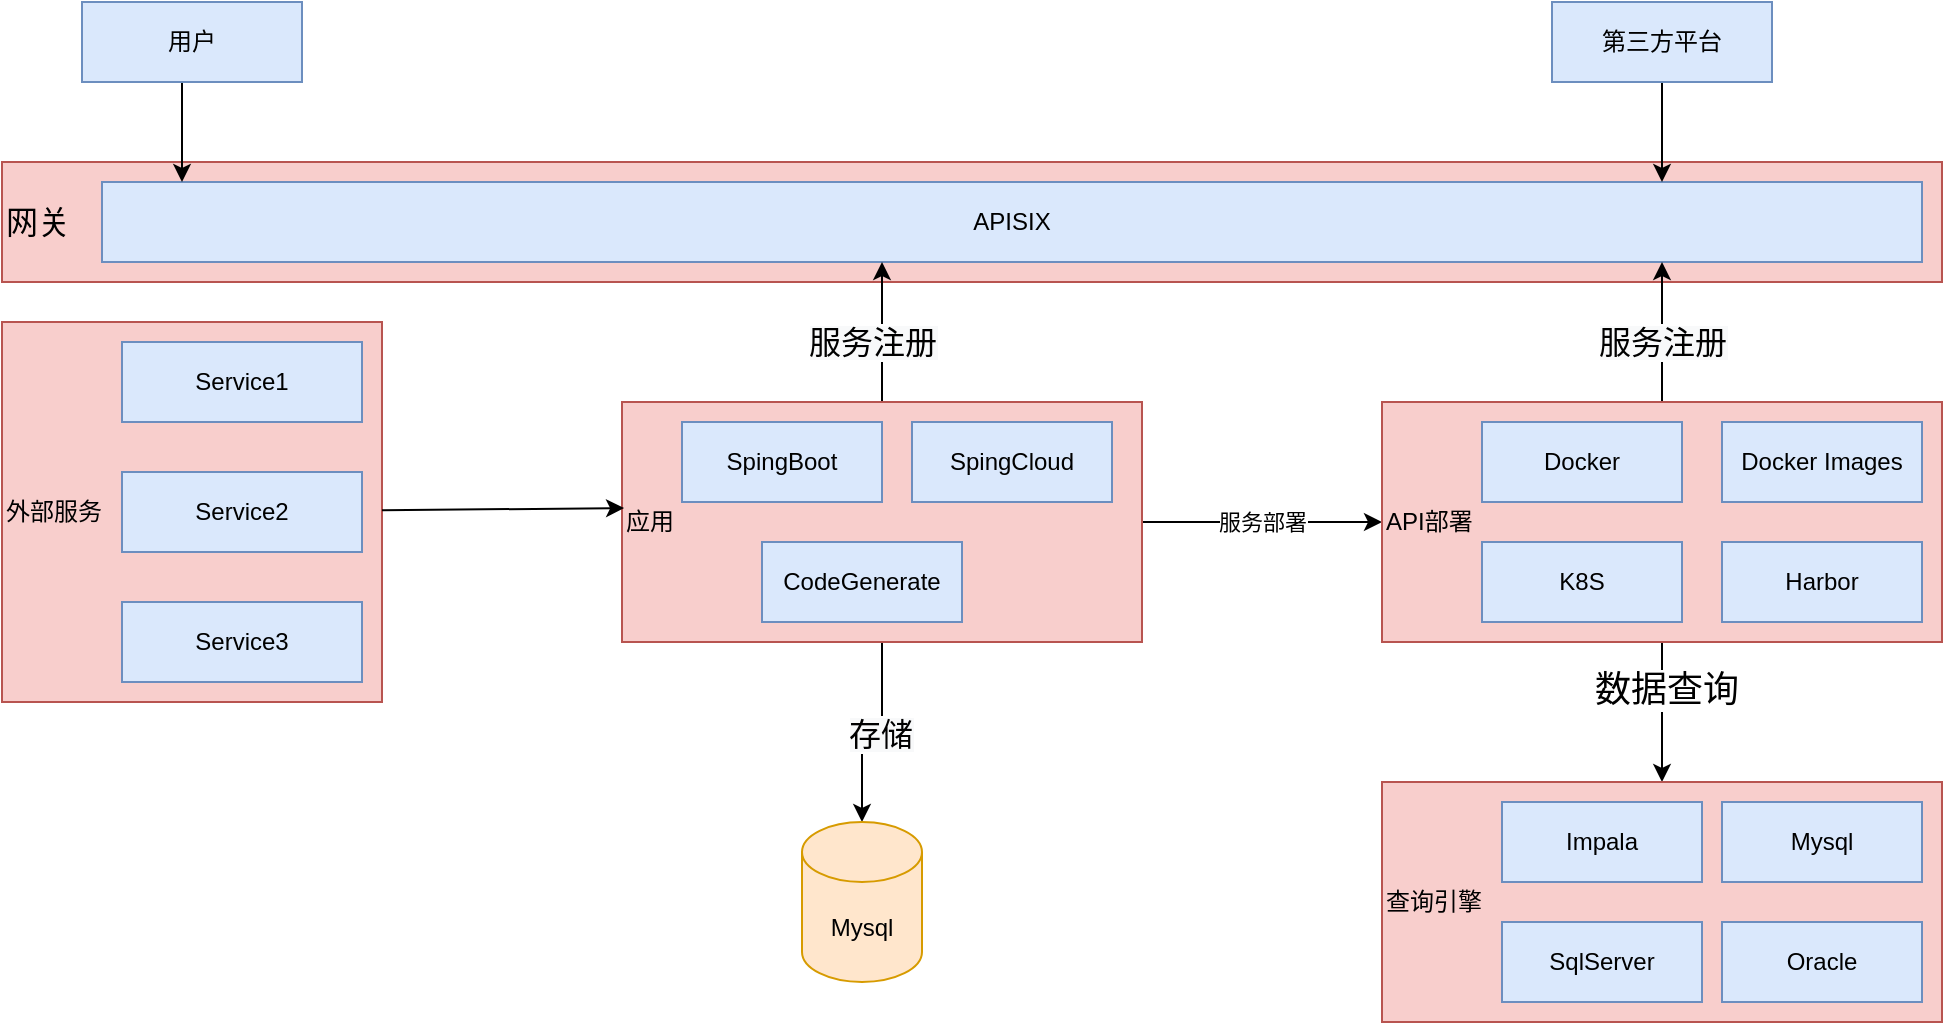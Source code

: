 <mxfile version="14.7.2" type="github">
  <diagram id="r0x-5GXP8GnMD5Ebxjs0" name="Page-1">
    <mxGraphModel dx="1113" dy="695" grid="1" gridSize="10" guides="1" tooltips="1" connect="1" arrows="1" fold="1" page="1" pageScale="1" pageWidth="827" pageHeight="1169" math="0" shadow="0">
      <root>
        <mxCell id="0" />
        <mxCell id="1" parent="0" />
        <mxCell id="jm6ivNQZs0HCPBrGzRNw-1" value="&lt;font style=&quot;font-size: 16px&quot;&gt;网关&lt;/font&gt;" style="rounded=0;whiteSpace=wrap;html=1;fillColor=#f8cecc;strokeColor=#b85450;align=left;" vertex="1" parent="1">
          <mxGeometry y="120" width="970" height="60" as="geometry" />
        </mxCell>
        <mxCell id="jm6ivNQZs0HCPBrGzRNw-2" value="APISIX" style="rounded=0;whiteSpace=wrap;html=1;fillColor=#dae8fc;strokeColor=#6c8ebf;" vertex="1" parent="1">
          <mxGeometry x="50" y="130" width="910" height="40" as="geometry" />
        </mxCell>
        <mxCell id="jm6ivNQZs0HCPBrGzRNw-7" value="" style="edgeStyle=orthogonalEdgeStyle;rounded=0;orthogonalLoop=1;jettySize=auto;html=1;" edge="1" parent="1" source="jm6ivNQZs0HCPBrGzRNw-4" target="jm6ivNQZs0HCPBrGzRNw-2">
          <mxGeometry relative="1" as="geometry">
            <Array as="points">
              <mxPoint x="90" y="90" />
              <mxPoint x="90" y="90" />
            </Array>
          </mxGeometry>
        </mxCell>
        <mxCell id="jm6ivNQZs0HCPBrGzRNw-4" value="用户" style="rounded=0;whiteSpace=wrap;html=1;fillColor=#dae8fc;strokeColor=#6c8ebf;" vertex="1" parent="1">
          <mxGeometry x="40" y="40" width="110" height="40" as="geometry" />
        </mxCell>
        <mxCell id="jm6ivNQZs0HCPBrGzRNw-51" value="" style="edgeStyle=orthogonalEdgeStyle;rounded=0;orthogonalLoop=1;jettySize=auto;html=1;" edge="1" parent="1" source="jm6ivNQZs0HCPBrGzRNw-5" target="jm6ivNQZs0HCPBrGzRNw-2">
          <mxGeometry relative="1" as="geometry">
            <Array as="points">
              <mxPoint x="835" y="130" />
              <mxPoint x="835" y="130" />
            </Array>
          </mxGeometry>
        </mxCell>
        <mxCell id="jm6ivNQZs0HCPBrGzRNw-5" value="第三方平台" style="rounded=0;whiteSpace=wrap;html=1;fillColor=#dae8fc;strokeColor=#6c8ebf;" vertex="1" parent="1">
          <mxGeometry x="775" y="40" width="110" height="40" as="geometry" />
        </mxCell>
        <mxCell id="jm6ivNQZs0HCPBrGzRNw-8" value="&lt;div&gt;&lt;span&gt;外部服务&lt;/span&gt;&lt;/div&gt;" style="whiteSpace=wrap;html=1;aspect=fixed;align=left;fillColor=#f8cecc;strokeColor=#b85450;" vertex="1" parent="1">
          <mxGeometry y="200" width="190" height="190" as="geometry" />
        </mxCell>
        <mxCell id="jm6ivNQZs0HCPBrGzRNw-9" value="Service1" style="rounded=0;whiteSpace=wrap;html=1;fillColor=#dae8fc;strokeColor=#6c8ebf;" vertex="1" parent="1">
          <mxGeometry x="60" y="210" width="120" height="40" as="geometry" />
        </mxCell>
        <mxCell id="jm6ivNQZs0HCPBrGzRNw-10" value="Service2" style="rounded=0;whiteSpace=wrap;html=1;fillColor=#dae8fc;strokeColor=#6c8ebf;" vertex="1" parent="1">
          <mxGeometry x="60" y="275" width="120" height="40" as="geometry" />
        </mxCell>
        <mxCell id="jm6ivNQZs0HCPBrGzRNw-11" value="Service3" style="rounded=0;whiteSpace=wrap;html=1;fillColor=#dae8fc;strokeColor=#6c8ebf;" vertex="1" parent="1">
          <mxGeometry x="60" y="340" width="120" height="40" as="geometry" />
        </mxCell>
        <mxCell id="jm6ivNQZs0HCPBrGzRNw-14" value="服务部署" style="edgeStyle=orthogonalEdgeStyle;rounded=0;orthogonalLoop=1;jettySize=auto;html=1;" edge="1" parent="1" source="jm6ivNQZs0HCPBrGzRNw-12" target="jm6ivNQZs0HCPBrGzRNw-13">
          <mxGeometry relative="1" as="geometry" />
        </mxCell>
        <mxCell id="jm6ivNQZs0HCPBrGzRNw-19" value="" style="edgeStyle=orthogonalEdgeStyle;rounded=0;orthogonalLoop=1;jettySize=auto;html=1;" edge="1" parent="1" source="jm6ivNQZs0HCPBrGzRNw-12" target="jm6ivNQZs0HCPBrGzRNw-2">
          <mxGeometry relative="1" as="geometry">
            <Array as="points">
              <mxPoint x="440" y="200" />
              <mxPoint x="440" y="200" />
            </Array>
          </mxGeometry>
        </mxCell>
        <mxCell id="jm6ivNQZs0HCPBrGzRNw-41" value="&lt;span style=&quot;font-size: 16px ; background-color: rgb(248 , 249 , 250)&quot;&gt;服务注册&lt;/span&gt;" style="edgeLabel;html=1;align=center;verticalAlign=middle;resizable=0;points=[];" vertex="1" connectable="0" parent="jm6ivNQZs0HCPBrGzRNw-19">
          <mxGeometry y="-1" relative="1" as="geometry">
            <mxPoint x="-6" y="5" as="offset" />
          </mxGeometry>
        </mxCell>
        <mxCell id="jm6ivNQZs0HCPBrGzRNw-29" value="" style="edgeStyle=orthogonalEdgeStyle;rounded=0;orthogonalLoop=1;jettySize=auto;html=1;" edge="1" parent="1" source="jm6ivNQZs0HCPBrGzRNw-12" target="jm6ivNQZs0HCPBrGzRNw-28">
          <mxGeometry relative="1" as="geometry" />
        </mxCell>
        <mxCell id="jm6ivNQZs0HCPBrGzRNw-38" value="&lt;span style=&quot;font-size: 16px ; background-color: rgb(248 , 249 , 250)&quot;&gt;存储&lt;/span&gt;" style="edgeLabel;html=1;align=center;verticalAlign=middle;resizable=0;points=[];" vertex="1" connectable="0" parent="jm6ivNQZs0HCPBrGzRNw-29">
          <mxGeometry x="-0.067" y="1" relative="1" as="geometry">
            <mxPoint as="offset" />
          </mxGeometry>
        </mxCell>
        <mxCell id="jm6ivNQZs0HCPBrGzRNw-12" value="应用" style="rounded=0;whiteSpace=wrap;html=1;align=left;fillColor=#f8cecc;strokeColor=#b85450;" vertex="1" parent="1">
          <mxGeometry x="310" y="240" width="260" height="120" as="geometry" />
        </mxCell>
        <mxCell id="jm6ivNQZs0HCPBrGzRNw-26" value="" style="edgeStyle=orthogonalEdgeStyle;rounded=0;orthogonalLoop=1;jettySize=auto;html=1;" edge="1" parent="1" source="jm6ivNQZs0HCPBrGzRNw-13" target="jm6ivNQZs0HCPBrGzRNw-2">
          <mxGeometry relative="1" as="geometry">
            <Array as="points">
              <mxPoint x="830" y="210" />
              <mxPoint x="830" y="210" />
            </Array>
          </mxGeometry>
        </mxCell>
        <mxCell id="jm6ivNQZs0HCPBrGzRNw-39" value="&lt;span style=&quot;font-size: 16px ; background-color: rgb(248 , 249 , 250)&quot;&gt;服务注册&lt;/span&gt;" style="edgeLabel;html=1;align=center;verticalAlign=middle;resizable=0;points=[];" vertex="1" connectable="0" parent="jm6ivNQZs0HCPBrGzRNw-26">
          <mxGeometry x="-0.025" y="3" relative="1" as="geometry">
            <mxPoint x="3" y="4" as="offset" />
          </mxGeometry>
        </mxCell>
        <mxCell id="jm6ivNQZs0HCPBrGzRNw-32" value="" style="edgeStyle=orthogonalEdgeStyle;rounded=0;orthogonalLoop=1;jettySize=auto;html=1;" edge="1" parent="1" source="jm6ivNQZs0HCPBrGzRNw-13" target="jm6ivNQZs0HCPBrGzRNw-31">
          <mxGeometry relative="1" as="geometry" />
        </mxCell>
        <mxCell id="jm6ivNQZs0HCPBrGzRNw-37" value="&lt;font style=&quot;font-size: 18px&quot;&gt;数据查询&lt;/font&gt;" style="edgeLabel;html=1;align=center;verticalAlign=middle;resizable=0;points=[];" vertex="1" connectable="0" parent="jm6ivNQZs0HCPBrGzRNw-32">
          <mxGeometry x="-0.32" y="2" relative="1" as="geometry">
            <mxPoint as="offset" />
          </mxGeometry>
        </mxCell>
        <mxCell id="jm6ivNQZs0HCPBrGzRNw-13" value="API部署" style="rounded=0;whiteSpace=wrap;html=1;fillColor=#f8cecc;strokeColor=#b85450;align=left;" vertex="1" parent="1">
          <mxGeometry x="690" y="240" width="280" height="120" as="geometry" />
        </mxCell>
        <mxCell id="jm6ivNQZs0HCPBrGzRNw-16" value="SpingBoot" style="rounded=0;whiteSpace=wrap;html=1;fillColor=#dae8fc;strokeColor=#6c8ebf;" vertex="1" parent="1">
          <mxGeometry x="340" y="250" width="100" height="40" as="geometry" />
        </mxCell>
        <mxCell id="jm6ivNQZs0HCPBrGzRNw-17" value="SpingCloud" style="rounded=0;whiteSpace=wrap;html=1;fillColor=#dae8fc;strokeColor=#6c8ebf;" vertex="1" parent="1">
          <mxGeometry x="455" y="250" width="100" height="40" as="geometry" />
        </mxCell>
        <mxCell id="jm6ivNQZs0HCPBrGzRNw-18" value="CodeGenerate" style="rounded=0;whiteSpace=wrap;html=1;fillColor=#dae8fc;strokeColor=#6c8ebf;" vertex="1" parent="1">
          <mxGeometry x="380" y="310" width="100" height="40" as="geometry" />
        </mxCell>
        <mxCell id="jm6ivNQZs0HCPBrGzRNw-22" value="Docker" style="rounded=0;whiteSpace=wrap;html=1;fillColor=#dae8fc;strokeColor=#6c8ebf;" vertex="1" parent="1">
          <mxGeometry x="740" y="250" width="100" height="40" as="geometry" />
        </mxCell>
        <mxCell id="jm6ivNQZs0HCPBrGzRNw-23" value="Docker Images" style="rounded=0;whiteSpace=wrap;html=1;fillColor=#dae8fc;strokeColor=#6c8ebf;" vertex="1" parent="1">
          <mxGeometry x="860" y="250" width="100" height="40" as="geometry" />
        </mxCell>
        <mxCell id="jm6ivNQZs0HCPBrGzRNw-24" value="K8S" style="rounded=0;whiteSpace=wrap;html=1;fillColor=#dae8fc;strokeColor=#6c8ebf;" vertex="1" parent="1">
          <mxGeometry x="740" y="310" width="100" height="40" as="geometry" />
        </mxCell>
        <mxCell id="jm6ivNQZs0HCPBrGzRNw-25" value="Harbor" style="rounded=0;whiteSpace=wrap;html=1;fillColor=#dae8fc;strokeColor=#6c8ebf;" vertex="1" parent="1">
          <mxGeometry x="860" y="310" width="100" height="40" as="geometry" />
        </mxCell>
        <mxCell id="jm6ivNQZs0HCPBrGzRNw-28" value="Mysql" style="shape=cylinder3;whiteSpace=wrap;html=1;boundedLbl=1;backgroundOutline=1;size=15;fillColor=#ffe6cc;strokeColor=#d79b00;" vertex="1" parent="1">
          <mxGeometry x="400" y="450" width="60" height="80" as="geometry" />
        </mxCell>
        <mxCell id="jm6ivNQZs0HCPBrGzRNw-31" value="查询引擎" style="rounded=0;whiteSpace=wrap;html=1;fillColor=#f8cecc;strokeColor=#b85450;align=left;" vertex="1" parent="1">
          <mxGeometry x="690" y="430" width="280" height="120" as="geometry" />
        </mxCell>
        <mxCell id="jm6ivNQZs0HCPBrGzRNw-33" value="Impala" style="rounded=0;whiteSpace=wrap;html=1;fillColor=#dae8fc;strokeColor=#6c8ebf;" vertex="1" parent="1">
          <mxGeometry x="750" y="440" width="100" height="40" as="geometry" />
        </mxCell>
        <mxCell id="jm6ivNQZs0HCPBrGzRNw-34" value="Mysql" style="rounded=0;whiteSpace=wrap;html=1;fillColor=#dae8fc;strokeColor=#6c8ebf;" vertex="1" parent="1">
          <mxGeometry x="860" y="440" width="100" height="40" as="geometry" />
        </mxCell>
        <mxCell id="jm6ivNQZs0HCPBrGzRNw-35" value="SqlServer" style="rounded=0;whiteSpace=wrap;html=1;fillColor=#dae8fc;strokeColor=#6c8ebf;" vertex="1" parent="1">
          <mxGeometry x="750" y="500" width="100" height="40" as="geometry" />
        </mxCell>
        <mxCell id="jm6ivNQZs0HCPBrGzRNw-36" value="Oracle" style="rounded=0;whiteSpace=wrap;html=1;fillColor=#dae8fc;strokeColor=#6c8ebf;" vertex="1" parent="1">
          <mxGeometry x="860" y="500" width="100" height="40" as="geometry" />
        </mxCell>
        <mxCell id="jm6ivNQZs0HCPBrGzRNw-50" value="" style="endArrow=classic;html=1;entryX=0.004;entryY=0.442;entryDx=0;entryDy=0;entryPerimeter=0;" edge="1" parent="1" source="jm6ivNQZs0HCPBrGzRNw-8" target="jm6ivNQZs0HCPBrGzRNw-12">
          <mxGeometry width="50" height="50" relative="1" as="geometry">
            <mxPoint x="200" y="300" as="sourcePoint" />
            <mxPoint x="310" y="298" as="targetPoint" />
          </mxGeometry>
        </mxCell>
      </root>
    </mxGraphModel>
  </diagram>
</mxfile>
